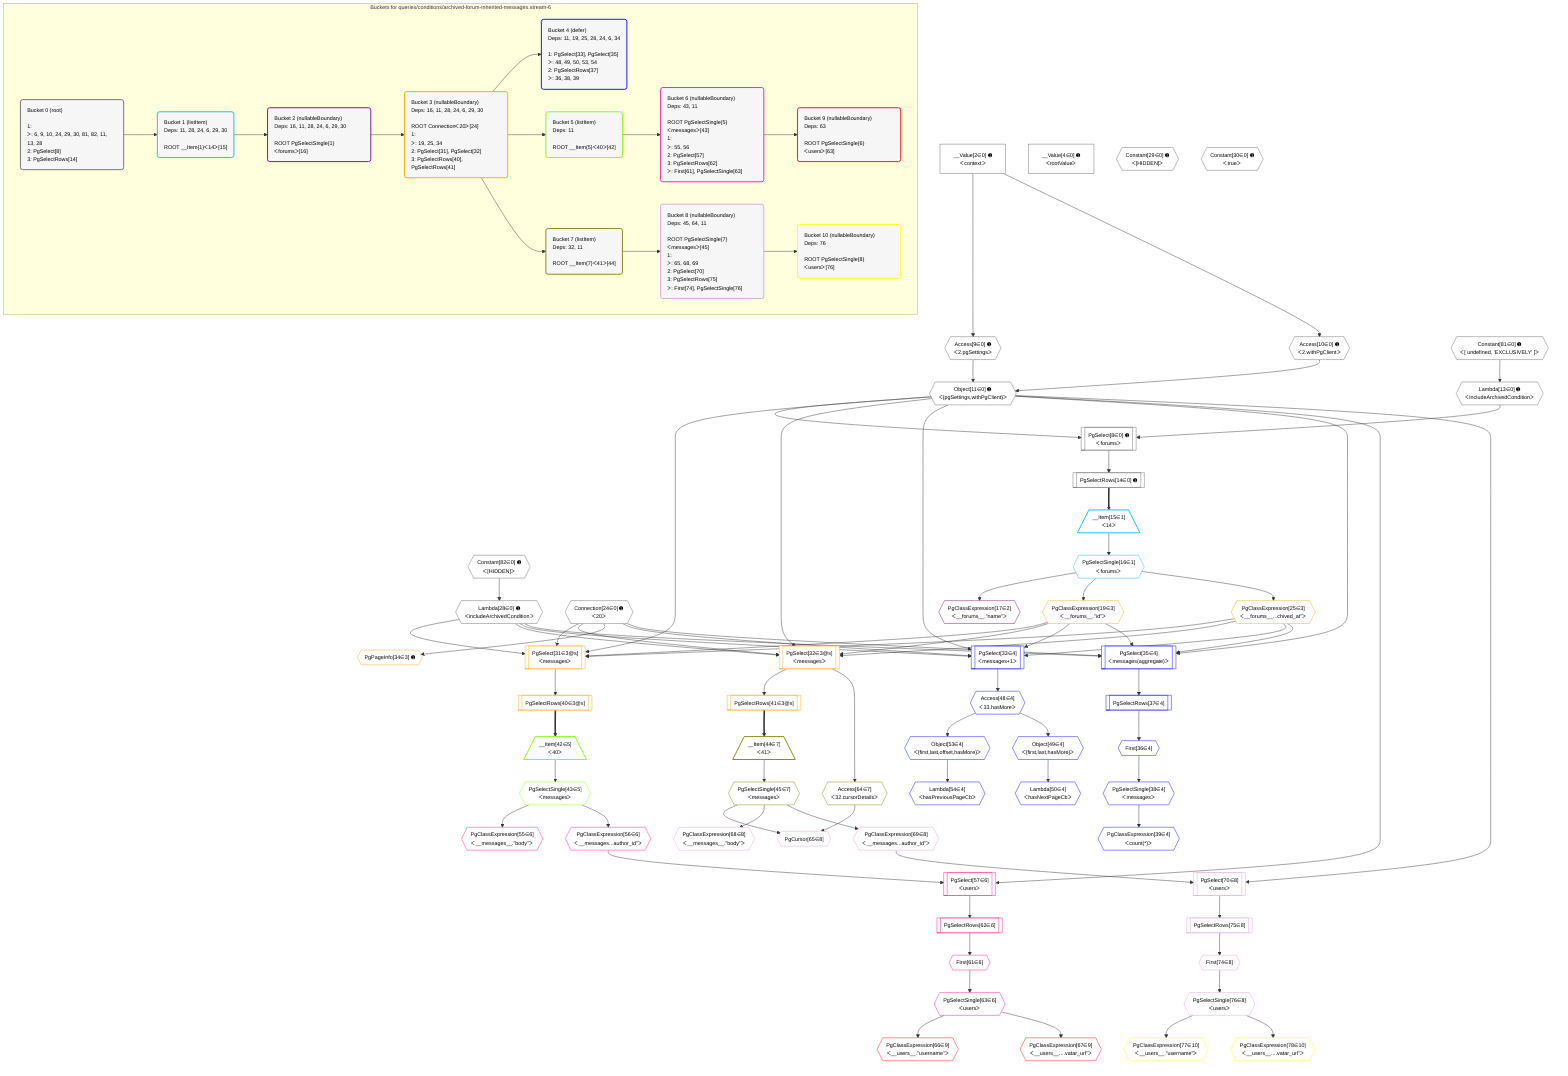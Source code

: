 %%{init: {'themeVariables': { 'fontSize': '12px'}}}%%
graph TD
    classDef path fill:#eee,stroke:#000,color:#000
    classDef plan fill:#fff,stroke-width:1px,color:#000
    classDef itemplan fill:#fff,stroke-width:2px,color:#000
    classDef unbatchedplan fill:#dff,stroke-width:1px,color:#000
    classDef sideeffectplan fill:#fcc,stroke-width:2px,color:#000
    classDef bucket fill:#f6f6f6,color:#000,stroke-width:2px,text-align:left

    subgraph "Buckets for queries/conditions/archived-forum-inherited-messages.stream-6"
    Bucket0("Bucket 0 (root)<br /><br />1: <br />ᐳ: 6, 9, 10, 24, 29, 30, 81, 82, 11, 13, 28<br />2: PgSelect[8]<br />3: PgSelectRows[14]"):::bucket
    Bucket1("Bucket 1 (listItem)<br />Deps: 11, 28, 24, 6, 29, 30<br /><br />ROOT __Item{1}ᐸ14ᐳ[15]"):::bucket
    Bucket2("Bucket 2 (nullableBoundary)<br />Deps: 16, 11, 28, 24, 6, 29, 30<br /><br />ROOT PgSelectSingle{1}ᐸforumsᐳ[16]"):::bucket
    Bucket3("Bucket 3 (nullableBoundary)<br />Deps: 16, 11, 28, 24, 6, 29, 30<br /><br />ROOT Connectionᐸ20ᐳ[24]<br />1: <br />ᐳ: 19, 25, 34<br />2: PgSelect[31], PgSelect[32]<br />3: PgSelectRows[40], PgSelectRows[41]"):::bucket
    Bucket4("Bucket 4 (defer)<br />Deps: 11, 19, 25, 28, 24, 6, 34<br /><br />1: PgSelect[33], PgSelect[35]<br />ᐳ: 48, 49, 50, 53, 54<br />2: PgSelectRows[37]<br />ᐳ: 36, 38, 39"):::bucket
    Bucket5("Bucket 5 (listItem)<br />Deps: 11<br /><br />ROOT __Item{5}ᐸ40ᐳ[42]"):::bucket
    Bucket6("Bucket 6 (nullableBoundary)<br />Deps: 43, 11<br /><br />ROOT PgSelectSingle{5}ᐸmessagesᐳ[43]<br />1: <br />ᐳ: 55, 56<br />2: PgSelect[57]<br />3: PgSelectRows[62]<br />ᐳ: First[61], PgSelectSingle[63]"):::bucket
    Bucket7("Bucket 7 (listItem)<br />Deps: 32, 11<br /><br />ROOT __Item{7}ᐸ41ᐳ[44]"):::bucket
    Bucket8("Bucket 8 (nullableBoundary)<br />Deps: 45, 64, 11<br /><br />ROOT PgSelectSingle{7}ᐸmessagesᐳ[45]<br />1: <br />ᐳ: 65, 68, 69<br />2: PgSelect[70]<br />3: PgSelectRows[75]<br />ᐳ: First[74], PgSelectSingle[76]"):::bucket
    Bucket9("Bucket 9 (nullableBoundary)<br />Deps: 63<br /><br />ROOT PgSelectSingle{6}ᐸusersᐳ[63]"):::bucket
    Bucket10("Bucket 10 (nullableBoundary)<br />Deps: 76<br /><br />ROOT PgSelectSingle{8}ᐸusersᐳ[76]"):::bucket
    end
    Bucket0 --> Bucket1
    Bucket1 --> Bucket2
    Bucket2 --> Bucket3
    Bucket3 --> Bucket4 & Bucket5 & Bucket7
    Bucket5 --> Bucket6
    Bucket6 --> Bucket9
    Bucket7 --> Bucket8
    Bucket8 --> Bucket10

    %% plan dependencies
    PgSelect8[["PgSelect[8∈0] ➊<br />ᐸforumsᐳ"]]:::plan
    Object11{{"Object[11∈0] ➊<br />ᐸ{pgSettings,withPgClient}ᐳ"}}:::plan
    Lambda13{{"Lambda[13∈0] ➊<br />ᐸincludeArchivedConditionᐳ"}}:::plan
    Object11 & Lambda13 --> PgSelect8
    Access9{{"Access[9∈0] ➊<br />ᐸ2.pgSettingsᐳ"}}:::plan
    Access10{{"Access[10∈0] ➊<br />ᐸ2.withPgClientᐳ"}}:::plan
    Access9 & Access10 --> Object11
    __Value2["__Value[2∈0] ➊<br />ᐸcontextᐳ"]:::plan
    __Value2 --> Access9
    __Value2 --> Access10
    Constant81{{"Constant[81∈0] ➊<br />ᐸ[ undefined, 'EXCLUSIVELY' ]ᐳ"}}:::plan
    Constant81 --> Lambda13
    PgSelectRows14[["PgSelectRows[14∈0] ➊"]]:::plan
    PgSelect8 --> PgSelectRows14
    Lambda28{{"Lambda[28∈0] ➊<br />ᐸincludeArchivedConditionᐳ"}}:::plan
    Constant82{{"Constant[82∈0] ➊<br />ᐸ[HIDDEN]ᐳ"}}:::plan
    Constant82 --> Lambda28
    __Value4["__Value[4∈0] ➊<br />ᐸrootValueᐳ"]:::plan
    Connection24{{"Connection[24∈0] ➊<br />ᐸ20ᐳ"}}:::plan
    Constant29{{"Constant[29∈0] ➊<br />ᐸ[HIDDEN]ᐳ"}}:::plan
    Constant30{{"Constant[30∈0] ➊<br />ᐸtrueᐳ"}}:::plan
    __Item15[/"__Item[15∈1]<br />ᐸ14ᐳ"\]:::itemplan
    PgSelectRows14 ==> __Item15
    PgSelectSingle16{{"PgSelectSingle[16∈1]<br />ᐸforumsᐳ"}}:::plan
    __Item15 --> PgSelectSingle16
    PgClassExpression17{{"PgClassExpression[17∈2]<br />ᐸ__forums__.”name”ᐳ"}}:::plan
    PgSelectSingle16 --> PgClassExpression17
    PgSelect31[["PgSelect[31∈3@s]<br />ᐸmessagesᐳ"]]:::plan
    PgClassExpression19{{"PgClassExpression[19∈3]<br />ᐸ__forums__.”id”ᐳ"}}:::plan
    PgClassExpression25{{"PgClassExpression[25∈3]<br />ᐸ__forums__...chived_at”ᐳ"}}:::plan
    Object11 & PgClassExpression19 & PgClassExpression25 & Lambda28 & Connection24 --> PgSelect31
    PgSelect32[["PgSelect[32∈3@s]<br />ᐸmessagesᐳ"]]:::plan
    Object11 & PgClassExpression19 & PgClassExpression25 & Lambda28 & Connection24 --> PgSelect32
    PgSelectSingle16 --> PgClassExpression19
    PgSelectSingle16 --> PgClassExpression25
    PgPageInfo34{{"PgPageInfo[34∈3] ➊"}}:::plan
    Connection24 --> PgPageInfo34
    PgSelectRows40[["PgSelectRows[40∈3@s]"]]:::plan
    PgSelect31 --> PgSelectRows40
    PgSelectRows41[["PgSelectRows[41∈3@s]"]]:::plan
    PgSelect32 --> PgSelectRows41
    PgSelect33[["PgSelect[33∈4]<br />ᐸmessages+1ᐳ"]]:::plan
    Object11 & PgClassExpression19 & PgClassExpression25 & Lambda28 & Connection24 --> PgSelect33
    PgSelect35[["PgSelect[35∈4]<br />ᐸmessages(aggregate)ᐳ"]]:::plan
    Object11 & PgClassExpression19 & PgClassExpression25 & Lambda28 & Connection24 --> PgSelect35
    Object53{{"Object[53∈4]<br />ᐸ{first,last,offset,hasMore}ᐳ"}}:::plan
    Access48{{"Access[48∈4]<br />ᐸ33.hasMoreᐳ"}}:::plan
    Access48 --> Object53
    Object49{{"Object[49∈4]<br />ᐸ{first,last,hasMore}ᐳ"}}:::plan
    Access48 --> Object49
    First36{{"First[36∈4]"}}:::plan
    PgSelectRows37[["PgSelectRows[37∈4]"]]:::plan
    PgSelectRows37 --> First36
    PgSelect35 --> PgSelectRows37
    PgSelectSingle38{{"PgSelectSingle[38∈4]<br />ᐸmessagesᐳ"}}:::plan
    First36 --> PgSelectSingle38
    PgClassExpression39{{"PgClassExpression[39∈4]<br />ᐸcount(*)ᐳ"}}:::plan
    PgSelectSingle38 --> PgClassExpression39
    PgSelect33 --> Access48
    Lambda50{{"Lambda[50∈4]<br />ᐸhasNextPageCbᐳ"}}:::plan
    Object49 --> Lambda50
    Lambda54{{"Lambda[54∈4]<br />ᐸhasPreviousPageCbᐳ"}}:::plan
    Object53 --> Lambda54
    __Item42[/"__Item[42∈5]<br />ᐸ40ᐳ"\]:::itemplan
    PgSelectRows40 ==> __Item42
    PgSelectSingle43{{"PgSelectSingle[43∈5]<br />ᐸmessagesᐳ"}}:::plan
    __Item42 --> PgSelectSingle43
    PgSelect57[["PgSelect[57∈6]<br />ᐸusersᐳ"]]:::plan
    PgClassExpression56{{"PgClassExpression[56∈6]<br />ᐸ__messages...author_id”ᐳ"}}:::plan
    Object11 & PgClassExpression56 --> PgSelect57
    PgClassExpression55{{"PgClassExpression[55∈6]<br />ᐸ__messages__.”body”ᐳ"}}:::plan
    PgSelectSingle43 --> PgClassExpression55
    PgSelectSingle43 --> PgClassExpression56
    First61{{"First[61∈6]"}}:::plan
    PgSelectRows62[["PgSelectRows[62∈6]"]]:::plan
    PgSelectRows62 --> First61
    PgSelect57 --> PgSelectRows62
    PgSelectSingle63{{"PgSelectSingle[63∈6]<br />ᐸusersᐳ"}}:::plan
    First61 --> PgSelectSingle63
    PgClassExpression66{{"PgClassExpression[66∈9]<br />ᐸ__users__.”username”ᐳ"}}:::plan
    PgSelectSingle63 --> PgClassExpression66
    PgClassExpression67{{"PgClassExpression[67∈9]<br />ᐸ__users__....vatar_url”ᐳ"}}:::plan
    PgSelectSingle63 --> PgClassExpression67
    __Item44[/"__Item[44∈7]<br />ᐸ41ᐳ"\]:::itemplan
    PgSelectRows41 ==> __Item44
    PgSelectSingle45{{"PgSelectSingle[45∈7]<br />ᐸmessagesᐳ"}}:::plan
    __Item44 --> PgSelectSingle45
    Access64{{"Access[64∈7]<br />ᐸ32.cursorDetailsᐳ"}}:::plan
    PgSelect32 --> Access64
    PgCursor65{{"PgCursor[65∈8]"}}:::plan
    PgSelectSingle45 & Access64 --> PgCursor65
    PgSelect70[["PgSelect[70∈8]<br />ᐸusersᐳ"]]:::plan
    PgClassExpression69{{"PgClassExpression[69∈8]<br />ᐸ__messages...author_id”ᐳ"}}:::plan
    Object11 & PgClassExpression69 --> PgSelect70
    PgClassExpression68{{"PgClassExpression[68∈8]<br />ᐸ__messages__.”body”ᐳ"}}:::plan
    PgSelectSingle45 --> PgClassExpression68
    PgSelectSingle45 --> PgClassExpression69
    First74{{"First[74∈8]"}}:::plan
    PgSelectRows75[["PgSelectRows[75∈8]"]]:::plan
    PgSelectRows75 --> First74
    PgSelect70 --> PgSelectRows75
    PgSelectSingle76{{"PgSelectSingle[76∈8]<br />ᐸusersᐳ"}}:::plan
    First74 --> PgSelectSingle76
    PgClassExpression77{{"PgClassExpression[77∈10]<br />ᐸ__users__.”username”ᐳ"}}:::plan
    PgSelectSingle76 --> PgClassExpression77
    PgClassExpression78{{"PgClassExpression[78∈10]<br />ᐸ__users__....vatar_url”ᐳ"}}:::plan
    PgSelectSingle76 --> PgClassExpression78

    %% define steps
    classDef bucket0 stroke:#696969
    class Bucket0,__Value2,__Value4,PgSelect8,Access9,Access10,Object11,Lambda13,PgSelectRows14,Connection24,Lambda28,Constant29,Constant30,Constant81,Constant82 bucket0
    classDef bucket1 stroke:#00bfff
    class Bucket1,__Item15,PgSelectSingle16 bucket1
    classDef bucket2 stroke:#7f007f
    class Bucket2,PgClassExpression17 bucket2
    classDef bucket3 stroke:#ffa500
    class Bucket3,PgClassExpression19,PgClassExpression25,PgSelect31,PgSelect32,PgPageInfo34,PgSelectRows40,PgSelectRows41 bucket3
    classDef bucket4 stroke:#0000ff
    class Bucket4,PgSelect33,PgSelect35,First36,PgSelectRows37,PgSelectSingle38,PgClassExpression39,Access48,Object49,Lambda50,Object53,Lambda54 bucket4
    classDef bucket5 stroke:#7fff00
    class Bucket5,__Item42,PgSelectSingle43 bucket5
    classDef bucket6 stroke:#ff1493
    class Bucket6,PgClassExpression55,PgClassExpression56,PgSelect57,First61,PgSelectRows62,PgSelectSingle63 bucket6
    classDef bucket7 stroke:#808000
    class Bucket7,__Item44,PgSelectSingle45,Access64 bucket7
    classDef bucket8 stroke:#dda0dd
    class Bucket8,PgCursor65,PgClassExpression68,PgClassExpression69,PgSelect70,First74,PgSelectRows75,PgSelectSingle76 bucket8
    classDef bucket9 stroke:#ff0000
    class Bucket9,PgClassExpression66,PgClassExpression67 bucket9
    classDef bucket10 stroke:#ffff00
    class Bucket10,PgClassExpression77,PgClassExpression78 bucket10